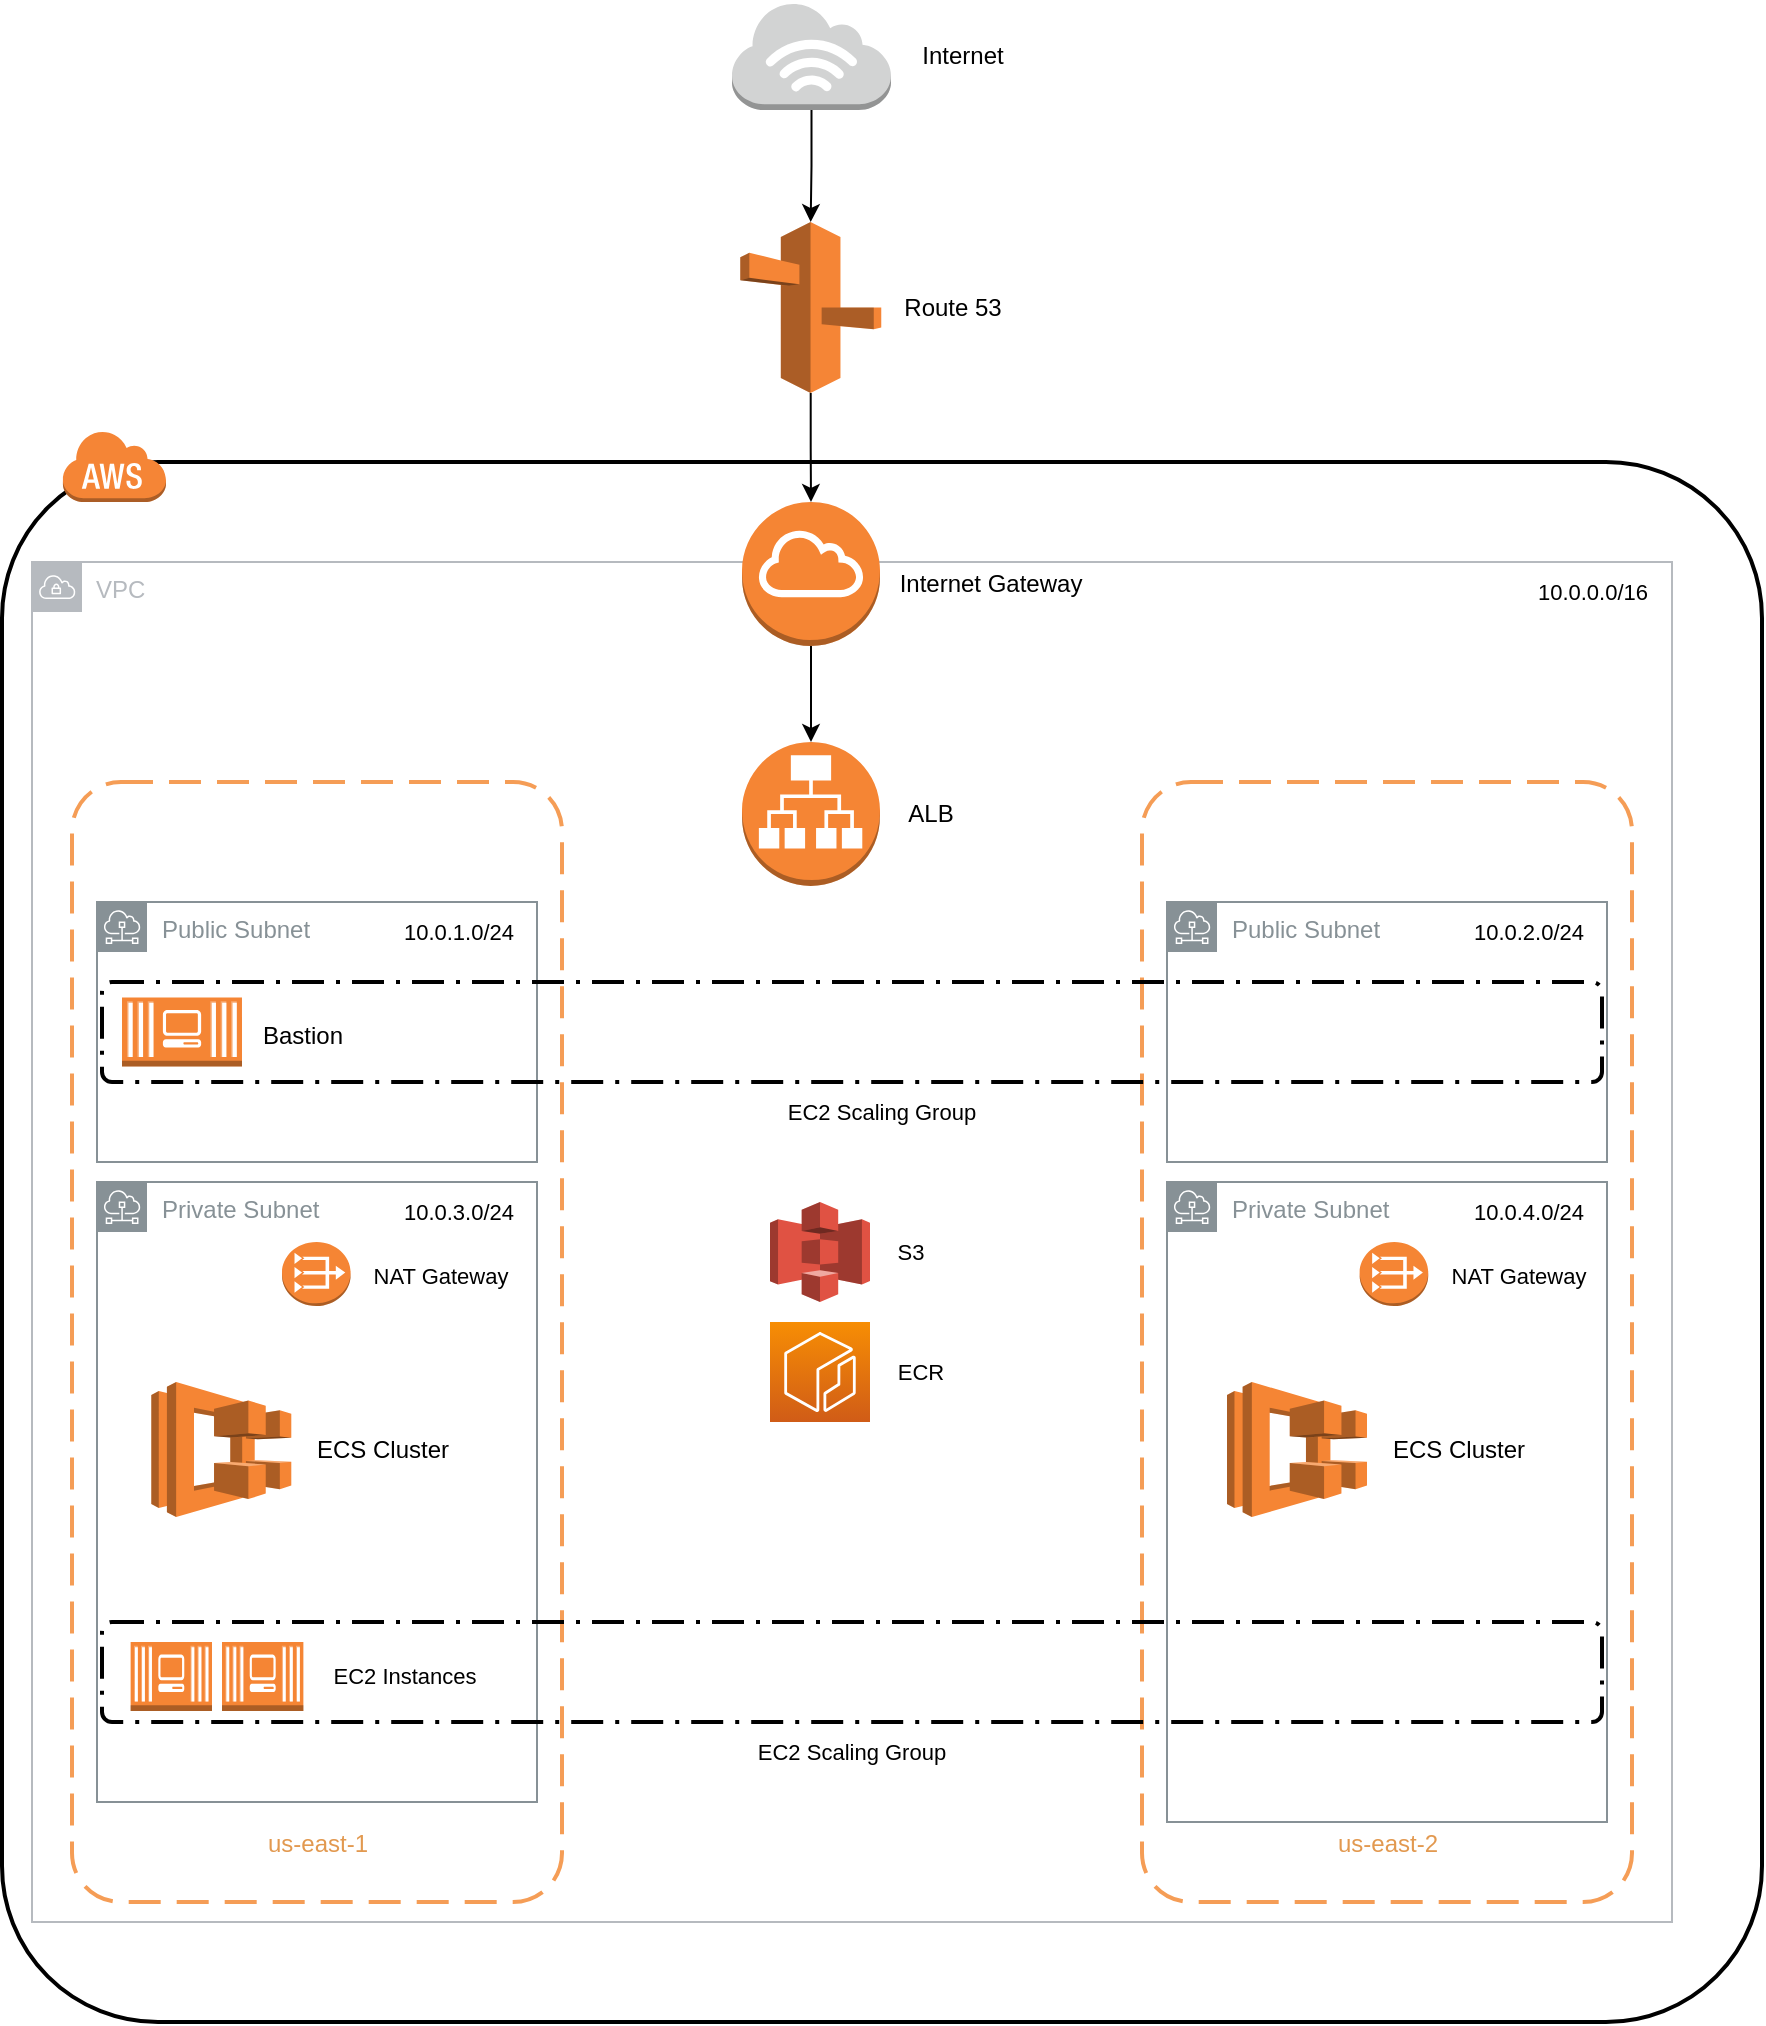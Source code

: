 <mxfile version="20.8.5" type="github">
  <diagram id="JSZGtELMuPq8PO9FkglY" name="Page-1">
    <mxGraphModel dx="1434" dy="1864" grid="1" gridSize="10" guides="1" tooltips="1" connect="1" arrows="1" fold="1" page="1" pageScale="1" pageWidth="850" pageHeight="1100" math="0" shadow="0">
      <root>
        <mxCell id="0" />
        <mxCell id="1" parent="0" />
        <mxCell id="6mEMHJtNszO1gkZ6zy6h-1" value="" style="rounded=1;arcSize=10;dashed=0;fillColor=none;gradientColor=none;strokeWidth=2;" vertex="1" parent="1">
          <mxGeometry x="190" y="-40" width="880" height="780" as="geometry" />
        </mxCell>
        <mxCell id="6mEMHJtNszO1gkZ6zy6h-2" value="" style="dashed=0;html=1;shape=mxgraph.aws3.cloud;fillColor=#F58536;gradientColor=none;dashed=0;" vertex="1" parent="1">
          <mxGeometry x="220" y="-56" width="52" height="36" as="geometry" />
        </mxCell>
        <mxCell id="6mEMHJtNszO1gkZ6zy6h-11" value="VPC" style="sketch=0;outlineConnect=0;gradientColor=none;html=1;whiteSpace=wrap;fontSize=12;fontStyle=0;shape=mxgraph.aws4.group;grIcon=mxgraph.aws4.group_vpc;strokeColor=#B6BABF;fillColor=none;verticalAlign=top;align=left;spacingLeft=30;fontColor=#B6BABF;dashed=0;" vertex="1" parent="1">
          <mxGeometry x="205" y="10" width="820" height="680" as="geometry" />
        </mxCell>
        <mxCell id="6mEMHJtNszO1gkZ6zy6h-10" value="" style="group" vertex="1" connectable="0" parent="1">
          <mxGeometry x="560" y="100" width="119" height="72" as="geometry" />
        </mxCell>
        <mxCell id="6mEMHJtNszO1gkZ6zy6h-8" value="" style="outlineConnect=0;dashed=0;verticalLabelPosition=bottom;verticalAlign=top;align=center;html=1;shape=mxgraph.aws3.application_load_balancer;fillColor=#F58534;gradientColor=none;fontColor=#e29950;" vertex="1" parent="6mEMHJtNszO1gkZ6zy6h-10">
          <mxGeometry width="69" height="72" as="geometry" />
        </mxCell>
        <mxCell id="6mEMHJtNszO1gkZ6zy6h-9" value="ALB" style="text;html=1;align=center;verticalAlign=middle;resizable=0;points=[];autosize=1;strokeColor=none;fillColor=none;fontColor=#000000;" vertex="1" parent="6mEMHJtNszO1gkZ6zy6h-10">
          <mxGeometry x="69" y="21" width="50" height="30" as="geometry" />
        </mxCell>
        <mxCell id="6mEMHJtNszO1gkZ6zy6h-12" value="" style="group" vertex="1" connectable="0" parent="1">
          <mxGeometry x="225" y="120" width="245" height="560" as="geometry" />
        </mxCell>
        <mxCell id="6mEMHJtNszO1gkZ6zy6h-3" value="" style="rounded=1;arcSize=10;dashed=1;strokeColor=#F59D56;fillColor=none;gradientColor=none;dashPattern=8 4;strokeWidth=2;" vertex="1" parent="6mEMHJtNszO1gkZ6zy6h-12">
          <mxGeometry width="245.0" height="560" as="geometry" />
        </mxCell>
        <mxCell id="6mEMHJtNszO1gkZ6zy6h-5" value="us-east-1" style="text;html=1;align=center;verticalAlign=middle;whiteSpace=wrap;rounded=0;fontColor=#e29950;" vertex="1" parent="6mEMHJtNszO1gkZ6zy6h-12">
          <mxGeometry x="85.75" y="513.333" width="73.5" height="35" as="geometry" />
        </mxCell>
        <mxCell id="6mEMHJtNszO1gkZ6zy6h-16" value="Public Subnet" style="sketch=0;outlineConnect=0;gradientColor=none;html=1;whiteSpace=wrap;fontSize=12;fontStyle=0;shape=mxgraph.aws4.group;grIcon=mxgraph.aws4.group_subnet;strokeColor=#879196;fillColor=none;verticalAlign=top;align=left;spacingLeft=30;fontColor=#879196;dashed=0;" vertex="1" parent="6mEMHJtNszO1gkZ6zy6h-12">
          <mxGeometry x="12.5" y="60" width="220" height="130" as="geometry" />
        </mxCell>
        <mxCell id="6mEMHJtNszO1gkZ6zy6h-25" value="Private Subnet" style="sketch=0;outlineConnect=0;gradientColor=none;html=1;whiteSpace=wrap;fontSize=12;fontStyle=0;shape=mxgraph.aws4.group;grIcon=mxgraph.aws4.group_subnet;strokeColor=#879196;fillColor=none;verticalAlign=top;align=left;spacingLeft=30;fontColor=#879196;dashed=0;movable=0;resizable=0;rotatable=0;deletable=0;editable=0;connectable=0;" vertex="1" parent="6mEMHJtNszO1gkZ6zy6h-12">
          <mxGeometry x="12.5" y="200" width="220" height="310" as="geometry" />
        </mxCell>
        <mxCell id="6mEMHJtNszO1gkZ6zy6h-76" value="10.0.1.0/24" style="text;html=1;align=center;verticalAlign=middle;resizable=0;points=[];autosize=1;strokeColor=none;fillColor=none;fontSize=11;fontColor=#000000;" vertex="1" parent="6mEMHJtNszO1gkZ6zy6h-12">
          <mxGeometry x="152.5" y="60" width="80" height="30" as="geometry" />
        </mxCell>
        <mxCell id="6mEMHJtNszO1gkZ6zy6h-78" value="10.0.3.0/24" style="text;html=1;align=center;verticalAlign=middle;resizable=0;points=[];autosize=1;strokeColor=none;fillColor=none;fontSize=11;fontColor=#000000;" vertex="1" parent="6mEMHJtNszO1gkZ6zy6h-12">
          <mxGeometry x="152.5" y="200" width="80" height="30" as="geometry" />
        </mxCell>
        <mxCell id="6mEMHJtNszO1gkZ6zy6h-90" value="" style="group" vertex="1" connectable="0" parent="6mEMHJtNszO1gkZ6zy6h-12">
          <mxGeometry x="29.3" y="430" width="186.4" height="34.5" as="geometry" />
        </mxCell>
        <mxCell id="6mEMHJtNszO1gkZ6zy6h-87" value="" style="outlineConnect=0;dashed=0;verticalLabelPosition=bottom;verticalAlign=top;align=center;html=1;shape=mxgraph.aws3.ec2_compute_container_3;fillColor=#F58534;gradientColor=none;labelBackgroundColor=default;fontSize=11;fontColor=#000000;" vertex="1" parent="6mEMHJtNszO1gkZ6zy6h-90">
          <mxGeometry width="40.7" height="34.5" as="geometry" />
        </mxCell>
        <mxCell id="6mEMHJtNszO1gkZ6zy6h-83" value="EC2 Instances" style="text;html=1;align=center;verticalAlign=middle;resizable=0;points=[];autosize=1;strokeColor=none;fillColor=none;fontSize=11;fontColor=#000000;" vertex="1" parent="6mEMHJtNszO1gkZ6zy6h-90">
          <mxGeometry x="86.4" y="2" width="100" height="30" as="geometry" />
        </mxCell>
        <mxCell id="6mEMHJtNszO1gkZ6zy6h-89" value="" style="outlineConnect=0;dashed=0;verticalLabelPosition=bottom;verticalAlign=top;align=center;html=1;shape=mxgraph.aws3.ec2_compute_container_3;fillColor=#F58534;gradientColor=none;labelBackgroundColor=default;fontSize=11;fontColor=#000000;" vertex="1" parent="6mEMHJtNszO1gkZ6zy6h-90">
          <mxGeometry x="45.7" width="40.7" height="34.5" as="geometry" />
        </mxCell>
        <mxCell id="6mEMHJtNszO1gkZ6zy6h-97" value="" style="group" vertex="1" connectable="0" parent="6mEMHJtNszO1gkZ6zy6h-12">
          <mxGeometry x="105.0" y="230" width="123.68" height="32" as="geometry" />
        </mxCell>
        <mxCell id="6mEMHJtNszO1gkZ6zy6h-65" value="" style="outlineConnect=0;dashed=0;verticalLabelPosition=bottom;verticalAlign=top;align=center;html=1;shape=mxgraph.aws3.vpc_nat_gateway;fillColor=#F58534;gradientColor=none;fontColor=#000000;" vertex="1" parent="6mEMHJtNszO1gkZ6zy6h-97">
          <mxGeometry width="34.296" height="32" as="geometry" />
        </mxCell>
        <mxCell id="6mEMHJtNszO1gkZ6zy6h-66" value="NAT Gateway" style="text;html=1;align=center;verticalAlign=middle;resizable=0;points=[];autosize=1;strokeColor=none;fillColor=none;fontSize=11;fontColor=#000000;" vertex="1" parent="6mEMHJtNszO1gkZ6zy6h-97">
          <mxGeometry x="33.68" y="2" width="90" height="30" as="geometry" />
        </mxCell>
        <mxCell id="6mEMHJtNszO1gkZ6zy6h-29" value="" style="group" vertex="1" connectable="0" parent="6mEMHJtNszO1gkZ6zy6h-12">
          <mxGeometry x="39.65" y="300" width="165.003" height="67.5" as="geometry" />
        </mxCell>
        <mxCell id="6mEMHJtNszO1gkZ6zy6h-71" value="" style="group" vertex="1" connectable="0" parent="6mEMHJtNszO1gkZ6zy6h-29">
          <mxGeometry width="165.003" height="67.5" as="geometry" />
        </mxCell>
        <mxCell id="6mEMHJtNszO1gkZ6zy6h-27" value="" style="outlineConnect=0;dashed=0;verticalLabelPosition=bottom;verticalAlign=top;align=center;html=1;shape=mxgraph.aws3.ecs;fillColor=#F58534;gradientColor=none;fontColor=#000000;" vertex="1" parent="6mEMHJtNszO1gkZ6zy6h-71">
          <mxGeometry width="70" height="67.5" as="geometry" />
        </mxCell>
        <mxCell id="6mEMHJtNszO1gkZ6zy6h-28" value="ECS Cluster" style="text;html=1;align=center;verticalAlign=middle;resizable=0;points=[];autosize=1;strokeColor=none;fillColor=none;fontColor=#000000;" vertex="1" parent="6mEMHJtNszO1gkZ6zy6h-71">
          <mxGeometry x="70.003" y="18.75" width="90" height="30" as="geometry" />
        </mxCell>
        <mxCell id="6mEMHJtNszO1gkZ6zy6h-13" value="" style="group" vertex="1" connectable="0" parent="1">
          <mxGeometry x="760" y="120" width="245" height="560" as="geometry" />
        </mxCell>
        <mxCell id="6mEMHJtNszO1gkZ6zy6h-4" value="" style="rounded=1;arcSize=10;dashed=1;strokeColor=#F59D56;fillColor=none;gradientColor=none;dashPattern=8 4;strokeWidth=2;" vertex="1" parent="6mEMHJtNszO1gkZ6zy6h-13">
          <mxGeometry width="245.0" height="560" as="geometry" />
        </mxCell>
        <mxCell id="6mEMHJtNszO1gkZ6zy6h-7" value="us-east-2" style="text;html=1;align=center;verticalAlign=middle;whiteSpace=wrap;rounded=0;fontColor=#e29950;" vertex="1" parent="6mEMHJtNszO1gkZ6zy6h-13">
          <mxGeometry x="85.75" y="513.333" width="73.5" height="35" as="geometry" />
        </mxCell>
        <mxCell id="6mEMHJtNszO1gkZ6zy6h-21" value="Public Subnet" style="sketch=0;outlineConnect=0;gradientColor=none;html=1;whiteSpace=wrap;fontSize=12;fontStyle=0;shape=mxgraph.aws4.group;grIcon=mxgraph.aws4.group_subnet;strokeColor=#879196;fillColor=none;verticalAlign=top;align=left;spacingLeft=30;fontColor=#879196;dashed=0;" vertex="1" parent="6mEMHJtNszO1gkZ6zy6h-13">
          <mxGeometry x="12.5" y="60" width="220" height="130" as="geometry" />
        </mxCell>
        <mxCell id="6mEMHJtNszO1gkZ6zy6h-26" value="Private Subnet" style="sketch=0;outlineConnect=0;gradientColor=none;html=1;whiteSpace=wrap;fontSize=12;fontStyle=0;shape=mxgraph.aws4.group;grIcon=mxgraph.aws4.group_subnet;strokeColor=#879196;fillColor=none;verticalAlign=top;align=left;spacingLeft=30;fontColor=#879196;dashed=0;" vertex="1" parent="6mEMHJtNszO1gkZ6zy6h-13">
          <mxGeometry x="12.5" y="200" width="220" height="320" as="geometry" />
        </mxCell>
        <mxCell id="6mEMHJtNszO1gkZ6zy6h-56" value="" style="outlineConnect=0;dashed=0;verticalLabelPosition=bottom;verticalAlign=top;align=center;html=1;shape=mxgraph.aws3.vpc_nat_gateway;fillColor=#F58534;gradientColor=none;fontColor=#000000;" vertex="1" parent="6mEMHJtNszO1gkZ6zy6h-13">
          <mxGeometry x="108.82" y="230" width="34.296" height="32" as="geometry" />
        </mxCell>
        <mxCell id="6mEMHJtNszO1gkZ6zy6h-64" value="NAT Gateway" style="text;html=1;align=center;verticalAlign=middle;resizable=0;points=[];autosize=1;strokeColor=none;fillColor=none;fontSize=11;fontColor=#000000;" vertex="1" parent="6mEMHJtNszO1gkZ6zy6h-13">
          <mxGeometry x="142.5" y="232" width="90" height="30" as="geometry" />
        </mxCell>
        <mxCell id="6mEMHJtNszO1gkZ6zy6h-77" value="10.0.2.0/24" style="text;html=1;align=center;verticalAlign=middle;resizable=0;points=[];autosize=1;strokeColor=none;fillColor=none;fontSize=11;fontColor=#000000;" vertex="1" parent="6mEMHJtNszO1gkZ6zy6h-13">
          <mxGeometry x="152.5" y="60" width="80" height="30" as="geometry" />
        </mxCell>
        <mxCell id="6mEMHJtNszO1gkZ6zy6h-79" value="10.0.4.0/24" style="text;html=1;align=center;verticalAlign=middle;resizable=0;points=[];autosize=1;strokeColor=none;fillColor=none;fontSize=11;fontColor=#000000;" vertex="1" parent="6mEMHJtNszO1gkZ6zy6h-13">
          <mxGeometry x="152.5" y="200" width="80" height="30" as="geometry" />
        </mxCell>
        <mxCell id="6mEMHJtNszO1gkZ6zy6h-107" value="" style="group" vertex="1" connectable="0" parent="6mEMHJtNszO1gkZ6zy6h-13">
          <mxGeometry x="42.5" y="300" width="160.003" height="67.5" as="geometry" />
        </mxCell>
        <mxCell id="6mEMHJtNszO1gkZ6zy6h-72" value="" style="outlineConnect=0;dashed=0;verticalLabelPosition=bottom;verticalAlign=top;align=center;html=1;shape=mxgraph.aws3.ecs;fillColor=#F58534;gradientColor=none;fontColor=#000000;" vertex="1" parent="6mEMHJtNszO1gkZ6zy6h-107">
          <mxGeometry width="70" height="67.5" as="geometry" />
        </mxCell>
        <mxCell id="6mEMHJtNszO1gkZ6zy6h-73" value="ECS Cluster" style="text;html=1;align=center;verticalAlign=middle;resizable=0;points=[];autosize=1;strokeColor=none;fillColor=none;fontColor=#000000;" vertex="1" parent="6mEMHJtNszO1gkZ6zy6h-107">
          <mxGeometry x="70.003" y="18.75" width="90" height="30" as="geometry" />
        </mxCell>
        <mxCell id="6mEMHJtNszO1gkZ6zy6h-19" value="" style="group" vertex="1" connectable="0" parent="1">
          <mxGeometry x="250" y="227.75" width="120" height="34.5" as="geometry" />
        </mxCell>
        <mxCell id="6mEMHJtNszO1gkZ6zy6h-17" value="" style="outlineConnect=0;dashed=0;verticalLabelPosition=bottom;verticalAlign=top;align=center;html=1;shape=mxgraph.aws3.ec2_compute_container_3;fillColor=#F58534;gradientColor=none;fontColor=#000000;" vertex="1" parent="6mEMHJtNszO1gkZ6zy6h-19">
          <mxGeometry width="60" height="34.5" as="geometry" />
        </mxCell>
        <mxCell id="6mEMHJtNszO1gkZ6zy6h-18" value="Bastion" style="text;html=1;align=center;verticalAlign=middle;resizable=0;points=[];autosize=1;strokeColor=none;fillColor=none;fontColor=#000000;" vertex="1" parent="6mEMHJtNszO1gkZ6zy6h-19">
          <mxGeometry x="60" y="4.5" width="60" height="30" as="geometry" />
        </mxCell>
        <mxCell id="6mEMHJtNszO1gkZ6zy6h-20" value="" style="rounded=1;arcSize=10;dashed=1;fillColor=none;gradientColor=none;dashPattern=8 3 1 3;strokeWidth=2;fontColor=#000000;labelPosition=right;verticalLabelPosition=middle;align=left;verticalAlign=middle;labelBackgroundColor=default;" vertex="1" parent="1">
          <mxGeometry x="240" y="220" width="750" height="50" as="geometry" />
        </mxCell>
        <mxCell id="6mEMHJtNszO1gkZ6zy6h-24" value="" style="group" vertex="1" connectable="0" parent="1">
          <mxGeometry x="560" y="-20" width="179" height="72" as="geometry" />
        </mxCell>
        <mxCell id="6mEMHJtNszO1gkZ6zy6h-22" value="" style="outlineConnect=0;dashed=0;verticalLabelPosition=bottom;verticalAlign=top;align=center;html=1;shape=mxgraph.aws3.internet_gateway;fillColor=#F58534;gradientColor=none;fontColor=#000000;" vertex="1" parent="6mEMHJtNszO1gkZ6zy6h-24">
          <mxGeometry width="69" height="72" as="geometry" />
        </mxCell>
        <mxCell id="6mEMHJtNszO1gkZ6zy6h-23" value="Internet Gateway" style="text;html=1;align=center;verticalAlign=middle;resizable=0;points=[];autosize=1;strokeColor=none;fillColor=none;fontColor=#000000;" vertex="1" parent="6mEMHJtNszO1gkZ6zy6h-24">
          <mxGeometry x="69" y="26" width="110" height="30" as="geometry" />
        </mxCell>
        <mxCell id="6mEMHJtNszO1gkZ6zy6h-52" value="" style="group" vertex="1" connectable="0" parent="1">
          <mxGeometry x="559.13" y="-160" width="140.5" height="85.5" as="geometry" />
        </mxCell>
        <mxCell id="6mEMHJtNszO1gkZ6zy6h-50" value="" style="outlineConnect=0;dashed=0;verticalLabelPosition=bottom;verticalAlign=top;align=center;html=1;shape=mxgraph.aws3.route_53;fillColor=#F58536;gradientColor=none;fontColor=#000000;" vertex="1" parent="6mEMHJtNszO1gkZ6zy6h-52">
          <mxGeometry width="70.5" height="85.5" as="geometry" />
        </mxCell>
        <mxCell id="6mEMHJtNszO1gkZ6zy6h-51" value="Route 53" style="text;html=1;align=center;verticalAlign=middle;resizable=0;points=[];autosize=1;strokeColor=none;fillColor=none;fontColor=#000000;" vertex="1" parent="6mEMHJtNszO1gkZ6zy6h-52">
          <mxGeometry x="70.5" y="27.75" width="70" height="30" as="geometry" />
        </mxCell>
        <mxCell id="6mEMHJtNszO1gkZ6zy6h-55" value="" style="group" vertex="1" connectable="0" parent="1">
          <mxGeometry x="555" y="-270" width="144.75" height="54" as="geometry" />
        </mxCell>
        <mxCell id="6mEMHJtNszO1gkZ6zy6h-53" value="" style="outlineConnect=0;dashed=0;verticalLabelPosition=bottom;verticalAlign=top;align=center;html=1;shape=mxgraph.aws3.internet_3;fillColor=#D2D3D3;gradientColor=none;fontColor=#000000;" vertex="1" parent="6mEMHJtNszO1gkZ6zy6h-55">
          <mxGeometry width="79.5" height="54" as="geometry" />
        </mxCell>
        <mxCell id="6mEMHJtNszO1gkZ6zy6h-54" value="Internet" style="text;html=1;align=center;verticalAlign=middle;resizable=0;points=[];autosize=1;strokeColor=none;fillColor=none;fontColor=#000000;" vertex="1" parent="6mEMHJtNszO1gkZ6zy6h-55">
          <mxGeometry x="84.75" y="12" width="60" height="30" as="geometry" />
        </mxCell>
        <mxCell id="6mEMHJtNszO1gkZ6zy6h-67" style="edgeStyle=orthogonalEdgeStyle;rounded=0;orthogonalLoop=1;jettySize=auto;html=1;fontSize=11;fontColor=#000000;" edge="1" parent="1" source="6mEMHJtNszO1gkZ6zy6h-53" target="6mEMHJtNszO1gkZ6zy6h-50">
          <mxGeometry relative="1" as="geometry" />
        </mxCell>
        <mxCell id="6mEMHJtNszO1gkZ6zy6h-68" style="edgeStyle=orthogonalEdgeStyle;rounded=0;orthogonalLoop=1;jettySize=auto;html=1;fontSize=11;fontColor=#000000;" edge="1" parent="1" source="6mEMHJtNszO1gkZ6zy6h-50" target="6mEMHJtNszO1gkZ6zy6h-22">
          <mxGeometry relative="1" as="geometry" />
        </mxCell>
        <mxCell id="6mEMHJtNszO1gkZ6zy6h-69" style="edgeStyle=orthogonalEdgeStyle;rounded=0;orthogonalLoop=1;jettySize=auto;html=1;fontSize=11;fontColor=#000000;" edge="1" parent="1" source="6mEMHJtNszO1gkZ6zy6h-22" target="6mEMHJtNszO1gkZ6zy6h-8">
          <mxGeometry relative="1" as="geometry" />
        </mxCell>
        <mxCell id="6mEMHJtNszO1gkZ6zy6h-75" value="10.0.0.0/16" style="text;html=1;align=center;verticalAlign=middle;resizable=0;points=[];autosize=1;strokeColor=none;fillColor=none;fontSize=11;fontColor=#000000;" vertex="1" parent="1">
          <mxGeometry x="945" y="10" width="80" height="30" as="geometry" />
        </mxCell>
        <mxCell id="6mEMHJtNszO1gkZ6zy6h-80" value="EC2 Scaling Group" style="text;html=1;strokeColor=none;fillColor=none;align=center;verticalAlign=middle;whiteSpace=wrap;rounded=0;labelBackgroundColor=default;fontSize=11;fontColor=#000000;" vertex="1" parent="1">
          <mxGeometry x="565" y="270" width="130" height="30" as="geometry" />
        </mxCell>
        <mxCell id="6mEMHJtNszO1gkZ6zy6h-95" value="" style="rounded=1;arcSize=10;dashed=1;fillColor=none;gradientColor=none;dashPattern=8 3 1 3;strokeWidth=2;fontColor=#000000;labelPosition=right;verticalLabelPosition=middle;align=left;verticalAlign=middle;labelBackgroundColor=default;" vertex="1" parent="1">
          <mxGeometry x="240" y="540" width="750" height="50" as="geometry" />
        </mxCell>
        <mxCell id="6mEMHJtNszO1gkZ6zy6h-96" value="EC2 Scaling Group" style="text;html=1;strokeColor=none;fillColor=none;align=center;verticalAlign=middle;whiteSpace=wrap;rounded=0;labelBackgroundColor=default;fontSize=11;fontColor=#000000;" vertex="1" parent="1">
          <mxGeometry x="550" y="590" width="130" height="30" as="geometry" />
        </mxCell>
        <mxCell id="6mEMHJtNszO1gkZ6zy6h-100" value="" style="group" vertex="1" connectable="0" parent="1">
          <mxGeometry x="574" y="330" width="90" height="50" as="geometry" />
        </mxCell>
        <mxCell id="6mEMHJtNszO1gkZ6zy6h-98" value="" style="outlineConnect=0;dashed=0;verticalLabelPosition=bottom;verticalAlign=top;align=center;html=1;shape=mxgraph.aws3.s3;fillColor=#E05243;gradientColor=none;labelBackgroundColor=default;fontSize=11;fontColor=#000000;" vertex="1" parent="6mEMHJtNszO1gkZ6zy6h-100">
          <mxGeometry width="50" height="50" as="geometry" />
        </mxCell>
        <mxCell id="6mEMHJtNszO1gkZ6zy6h-99" value="S3" style="text;html=1;align=center;verticalAlign=middle;resizable=0;points=[];autosize=1;strokeColor=none;fillColor=none;fontSize=11;fontColor=#000000;" vertex="1" parent="6mEMHJtNszO1gkZ6zy6h-100">
          <mxGeometry x="50" y="10" width="40" height="30" as="geometry" />
        </mxCell>
        <mxCell id="6mEMHJtNszO1gkZ6zy6h-103" value="" style="group" vertex="1" connectable="0" parent="1">
          <mxGeometry x="574" y="390" width="100" height="50" as="geometry" />
        </mxCell>
        <mxCell id="6mEMHJtNszO1gkZ6zy6h-101" value="" style="sketch=0;points=[[0,0,0],[0.25,0,0],[0.5,0,0],[0.75,0,0],[1,0,0],[0,1,0],[0.25,1,0],[0.5,1,0],[0.75,1,0],[1,1,0],[0,0.25,0],[0,0.5,0],[0,0.75,0],[1,0.25,0],[1,0.5,0],[1,0.75,0]];outlineConnect=0;fontColor=#232F3E;gradientColor=#F78E04;gradientDirection=north;fillColor=#D05C17;strokeColor=#ffffff;dashed=0;verticalLabelPosition=bottom;verticalAlign=top;align=center;html=1;fontSize=12;fontStyle=0;aspect=fixed;shape=mxgraph.aws4.resourceIcon;resIcon=mxgraph.aws4.ecr;labelBackgroundColor=default;" vertex="1" parent="6mEMHJtNszO1gkZ6zy6h-103">
          <mxGeometry width="50" height="50" as="geometry" />
        </mxCell>
        <mxCell id="6mEMHJtNszO1gkZ6zy6h-102" value="ECR" style="text;html=1;align=center;verticalAlign=middle;resizable=0;points=[];autosize=1;strokeColor=none;fillColor=none;fontSize=11;fontColor=#000000;" vertex="1" parent="6mEMHJtNszO1gkZ6zy6h-103">
          <mxGeometry x="50" y="10" width="50" height="30" as="geometry" />
        </mxCell>
      </root>
    </mxGraphModel>
  </diagram>
</mxfile>
